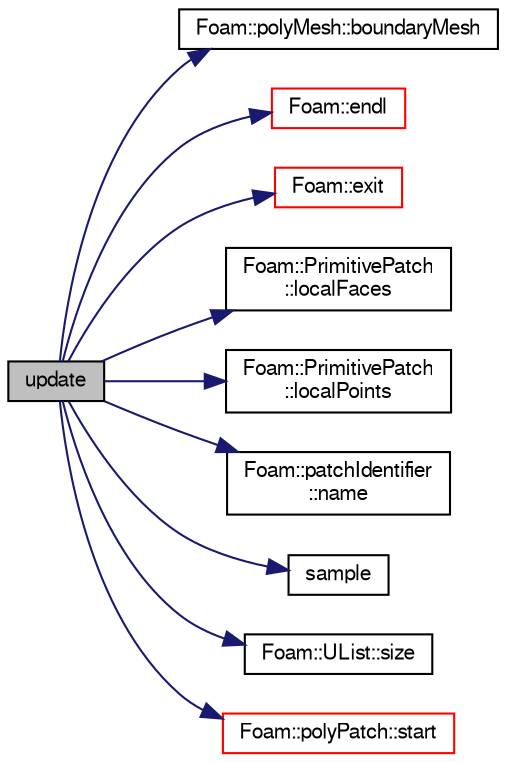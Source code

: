 digraph "update"
{
  bgcolor="transparent";
  edge [fontname="FreeSans",fontsize="10",labelfontname="FreeSans",labelfontsize="10"];
  node [fontname="FreeSans",fontsize="10",shape=record];
  rankdir="LR";
  Node826 [label="update",height=0.2,width=0.4,color="black", fillcolor="grey75", style="filled", fontcolor="black"];
  Node826 -> Node827 [color="midnightblue",fontsize="10",style="solid",fontname="FreeSans"];
  Node827 [label="Foam::polyMesh::boundaryMesh",height=0.2,width=0.4,color="black",URL="$a27410.html#a9f2b68c134340291eda6197f47f25484",tooltip="Return boundary mesh. "];
  Node826 -> Node828 [color="midnightblue",fontsize="10",style="solid",fontname="FreeSans"];
  Node828 [label="Foam::endl",height=0.2,width=0.4,color="red",URL="$a21124.html#a2db8fe02a0d3909e9351bb4275b23ce4",tooltip="Add newline and flush stream. "];
  Node826 -> Node830 [color="midnightblue",fontsize="10",style="solid",fontname="FreeSans"];
  Node830 [label="Foam::exit",height=0.2,width=0.4,color="red",URL="$a21124.html#a06ca7250d8e89caf05243ec094843642"];
  Node826 -> Node875 [color="midnightblue",fontsize="10",style="solid",fontname="FreeSans"];
  Node875 [label="Foam::PrimitivePatch\l::localFaces",height=0.2,width=0.4,color="black",URL="$a27538.html#aa4bd29e9c9de3d53e26aa2bf2e803c60",tooltip="Return patch faces addressing into local point list. "];
  Node826 -> Node876 [color="midnightblue",fontsize="10",style="solid",fontname="FreeSans"];
  Node876 [label="Foam::PrimitivePatch\l::localPoints",height=0.2,width=0.4,color="black",URL="$a27538.html#aca6c65ee2831bb6795149af7635640a2",tooltip="Return pointField of points in patch. "];
  Node826 -> Node877 [color="midnightblue",fontsize="10",style="solid",fontname="FreeSans"];
  Node877 [label="Foam::patchIdentifier\l::name",height=0.2,width=0.4,color="black",URL="$a27122.html#acc80e00a8ac919288fb55bd14cc88bf6",tooltip="Return name. "];
  Node826 -> Node878 [color="midnightblue",fontsize="10",style="solid",fontname="FreeSans"];
  Node878 [label="sample",height=0.2,width=0.4,color="black",URL="$a29366.html#a91509d55a51a19994e76119c24ed1d47",tooltip="Sample field on surface. "];
  Node826 -> Node879 [color="midnightblue",fontsize="10",style="solid",fontname="FreeSans"];
  Node879 [label="Foam::UList::size",height=0.2,width=0.4,color="black",URL="$a25698.html#a47b3bf30da1eb3ab8076b5fbe00e0494",tooltip="Return the number of elements in the UList. "];
  Node826 -> Node880 [color="midnightblue",fontsize="10",style="solid",fontname="FreeSans"];
  Node880 [label="Foam::polyPatch::start",height=0.2,width=0.4,color="red",URL="$a27478.html#a6bfd3e3abb11e98bdb4b98671cec1234",tooltip="Return start label of this patch in the polyMesh face list. "];
}
